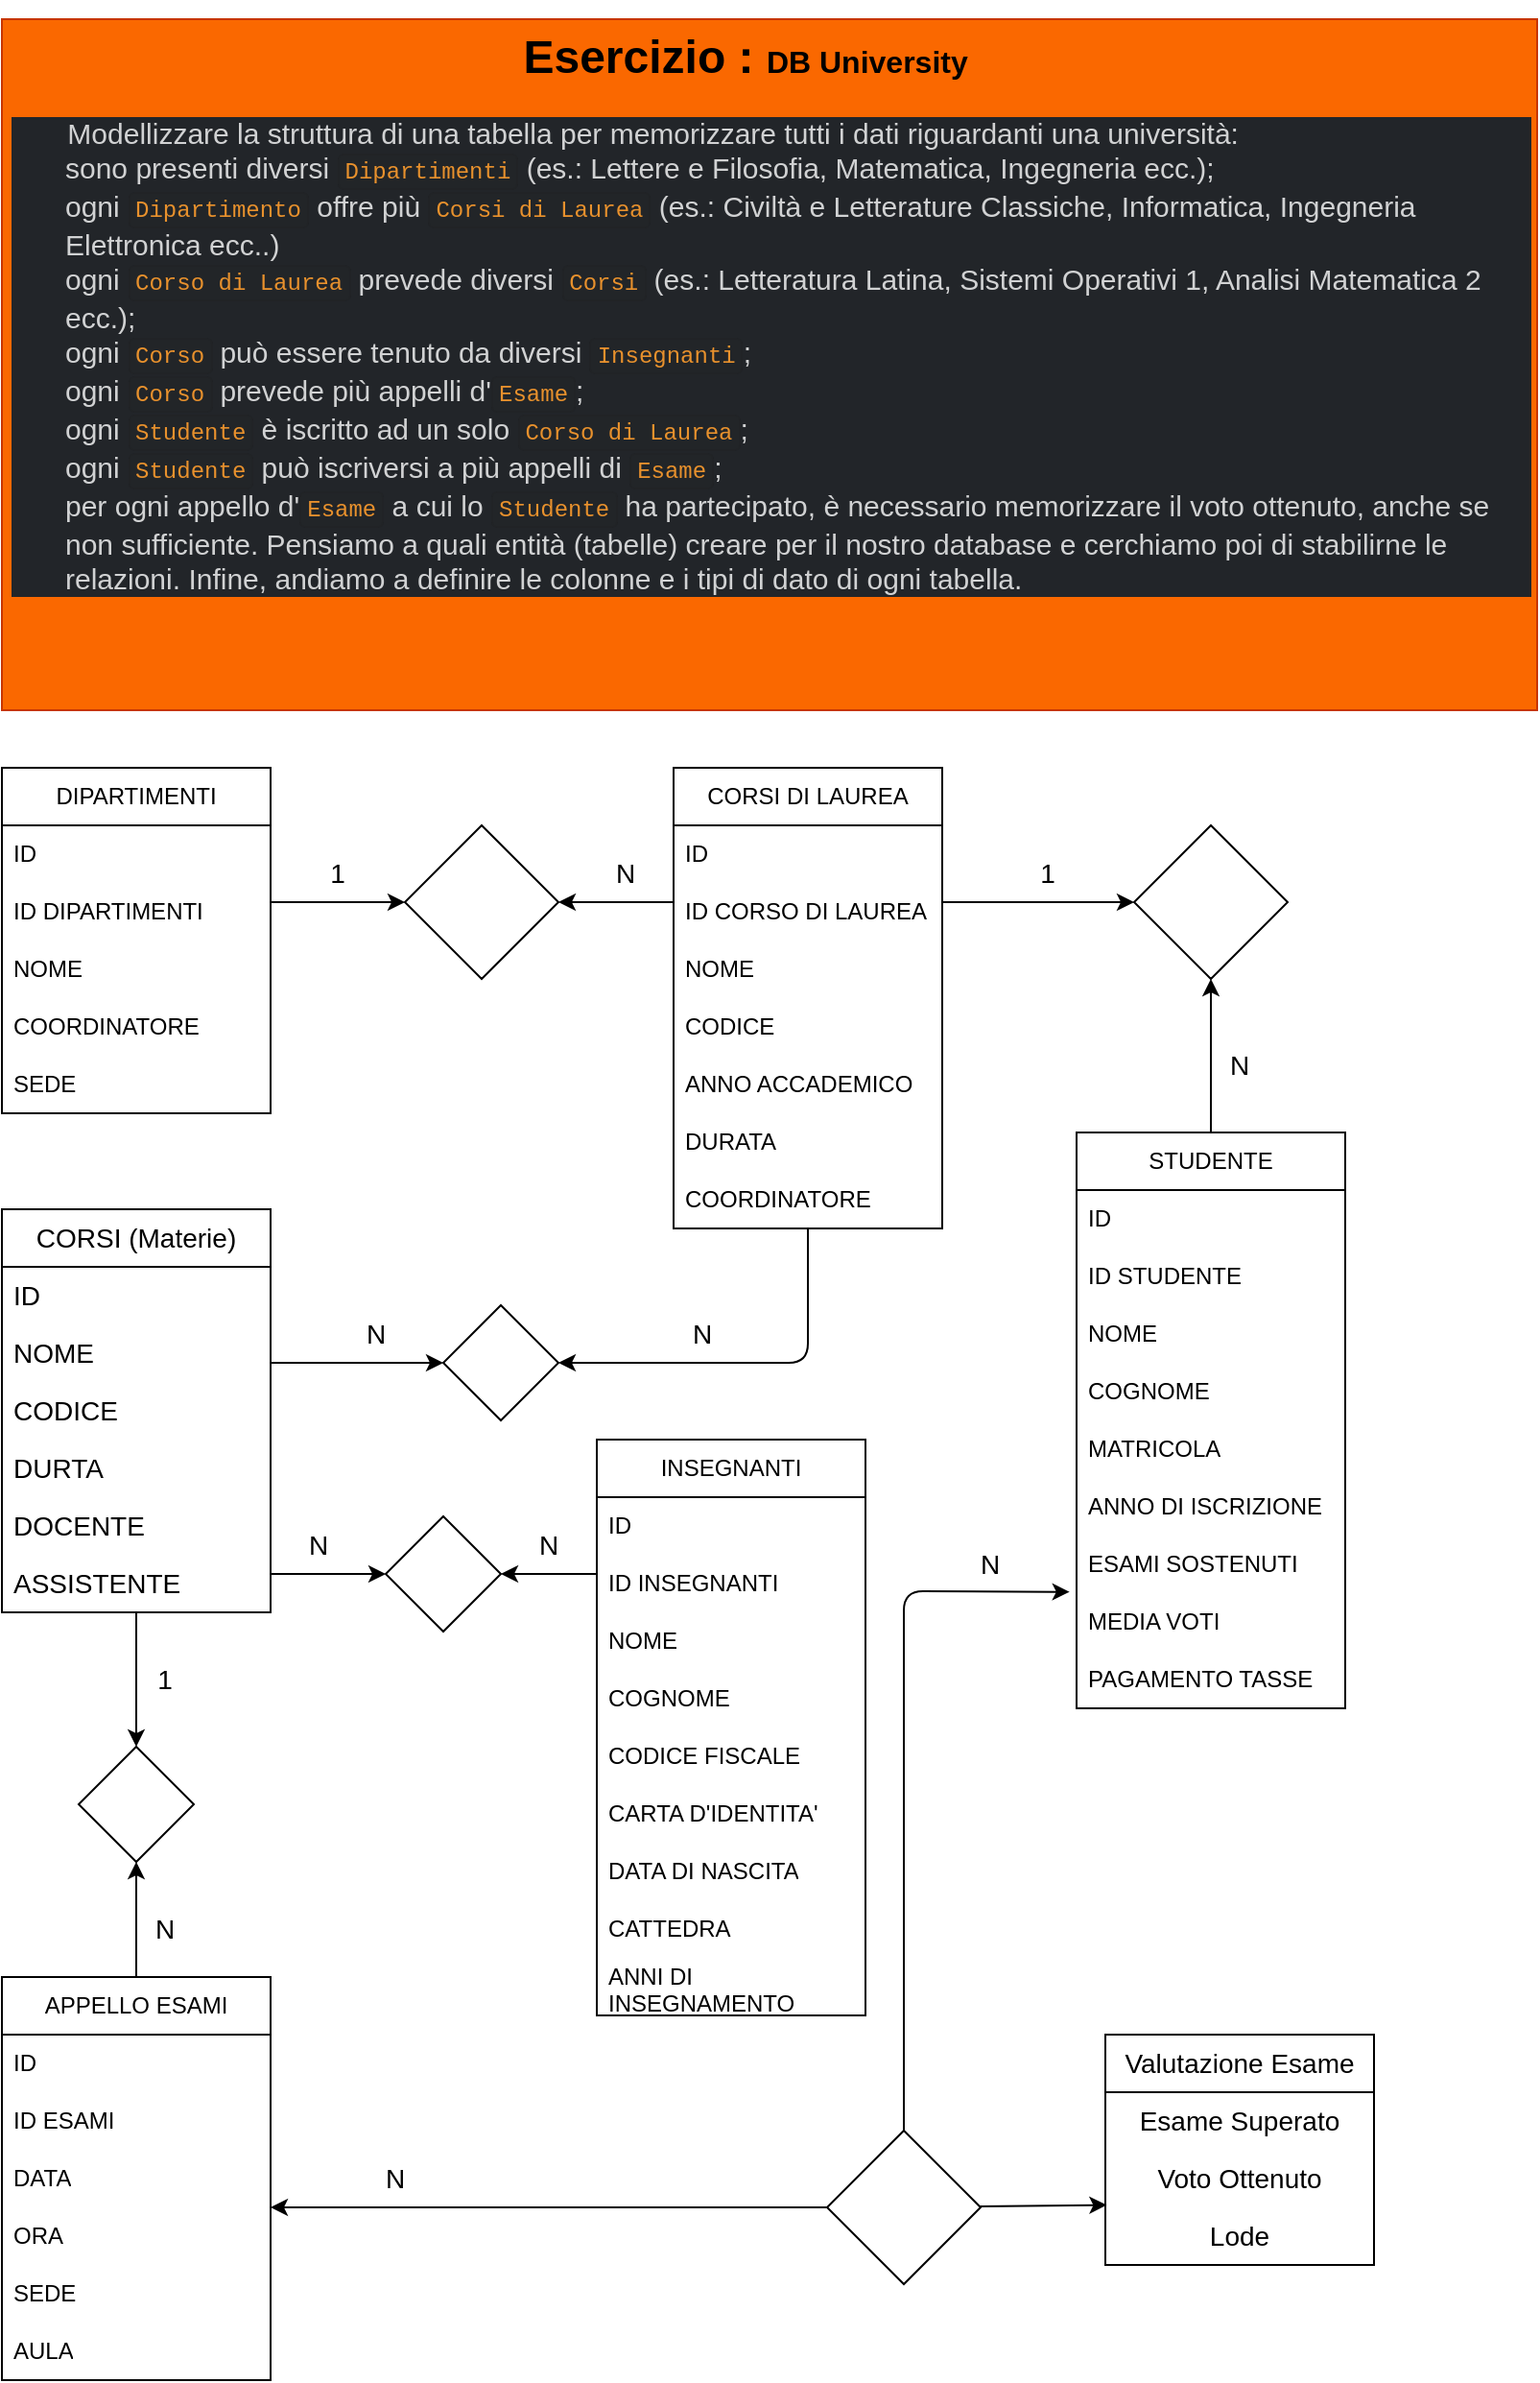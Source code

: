 <mxfile>
    <diagram id="fTMLHT3HFaxz6WOldOXO" name="Pagina-1">
        <mxGraphModel dx="798" dy="1638" grid="1" gridSize="10" guides="1" tooltips="1" connect="1" arrows="1" fold="1" page="1" pageScale="1" pageWidth="827" pageHeight="1169" math="0" shadow="0">
            <root>
                <mxCell id="0"/>
                <mxCell id="1" parent="0"/>
                <mxCell id="81" value="" style="edgeStyle=none;html=1;fontSize=14;" edge="1" parent="1" target="76">
                    <mxGeometry relative="1" as="geometry">
                        <mxPoint x="500" y="80" as="sourcePoint"/>
                        <Array as="points"/>
                    </mxGeometry>
                </mxCell>
                <mxCell id="3" value="CORSI DI LAUREA" style="swimlane;fontStyle=0;childLayout=stackLayout;horizontal=1;startSize=30;horizontalStack=0;resizeParent=1;resizeParentMax=0;resizeLast=0;collapsible=1;marginBottom=0;whiteSpace=wrap;html=1;" vertex="1" parent="1">
                    <mxGeometry x="360" y="10" width="140" height="240" as="geometry">
                        <mxRectangle x="350" y="10" width="150" height="30" as="alternateBounds"/>
                    </mxGeometry>
                </mxCell>
                <mxCell id="21" value="ID&lt;span style=&quot;white-space: pre;&quot;&gt;&#9;&lt;/span&gt;" style="text;strokeColor=none;fillColor=none;align=left;verticalAlign=middle;spacingLeft=4;spacingRight=4;overflow=hidden;points=[[0,0.5],[1,0.5]];portConstraint=eastwest;rotatable=0;whiteSpace=wrap;html=1;" vertex="1" parent="3">
                    <mxGeometry y="30" width="140" height="30" as="geometry"/>
                </mxCell>
                <mxCell id="22" value="ID CORSO DI LAUREA" style="text;strokeColor=none;fillColor=none;align=left;verticalAlign=middle;spacingLeft=4;spacingRight=4;overflow=hidden;points=[[0,0.5],[1,0.5]];portConstraint=eastwest;rotatable=0;whiteSpace=wrap;html=1;" vertex="1" parent="3">
                    <mxGeometry y="60" width="140" height="30" as="geometry"/>
                </mxCell>
                <mxCell id="27" value="NOME" style="text;strokeColor=none;fillColor=none;align=left;verticalAlign=middle;spacingLeft=4;spacingRight=4;overflow=hidden;points=[[0,0.5],[1,0.5]];portConstraint=eastwest;rotatable=0;whiteSpace=wrap;html=1;" vertex="1" parent="3">
                    <mxGeometry y="90" width="140" height="30" as="geometry"/>
                </mxCell>
                <mxCell id="23" value="CODICE" style="text;strokeColor=none;fillColor=none;align=left;verticalAlign=middle;spacingLeft=4;spacingRight=4;overflow=hidden;points=[[0,0.5],[1,0.5]];portConstraint=eastwest;rotatable=0;whiteSpace=wrap;html=1;" vertex="1" parent="3">
                    <mxGeometry y="120" width="140" height="30" as="geometry"/>
                </mxCell>
                <mxCell id="24" value="ANNO ACCADEMICO" style="text;strokeColor=none;fillColor=none;align=left;verticalAlign=middle;spacingLeft=4;spacingRight=4;overflow=hidden;points=[[0,0.5],[1,0.5]];portConstraint=eastwest;rotatable=0;whiteSpace=wrap;html=1;" vertex="1" parent="3">
                    <mxGeometry y="150" width="140" height="30" as="geometry"/>
                </mxCell>
                <mxCell id="25" value="DURATA" style="text;strokeColor=none;fillColor=none;align=left;verticalAlign=middle;spacingLeft=4;spacingRight=4;overflow=hidden;points=[[0,0.5],[1,0.5]];portConstraint=eastwest;rotatable=0;whiteSpace=wrap;html=1;" vertex="1" parent="3">
                    <mxGeometry y="180" width="140" height="30" as="geometry"/>
                </mxCell>
                <mxCell id="26" value="COORDINATORE" style="text;strokeColor=none;fillColor=none;align=left;verticalAlign=middle;spacingLeft=4;spacingRight=4;overflow=hidden;points=[[0,0.5],[1,0.5]];portConstraint=eastwest;rotatable=0;whiteSpace=wrap;html=1;" vertex="1" parent="3">
                    <mxGeometry y="210" width="140" height="30" as="geometry"/>
                </mxCell>
                <mxCell id="72" value="" style="edgeStyle=none;html=1;fontSize=14;" edge="1" parent="1" target="12">
                    <mxGeometry relative="1" as="geometry">
                        <mxPoint x="150" y="80" as="sourcePoint"/>
                        <Array as="points">
                            <mxPoint x="170" y="80"/>
                        </Array>
                    </mxGeometry>
                </mxCell>
                <mxCell id="7" value="DIPARTIMENTI" style="swimlane;fontStyle=0;childLayout=stackLayout;horizontal=1;startSize=30;horizontalStack=0;resizeParent=1;resizeParentMax=0;resizeLast=0;collapsible=1;marginBottom=0;whiteSpace=wrap;html=1;" vertex="1" parent="1">
                    <mxGeometry x="10" y="10" width="140" height="180" as="geometry"/>
                </mxCell>
                <mxCell id="8" value="ID" style="text;strokeColor=none;fillColor=none;align=left;verticalAlign=middle;spacingLeft=4;spacingRight=4;overflow=hidden;points=[[0,0.5],[1,0.5]];portConstraint=eastwest;rotatable=0;whiteSpace=wrap;html=1;" vertex="1" parent="7">
                    <mxGeometry y="30" width="140" height="30" as="geometry"/>
                </mxCell>
                <mxCell id="9" value="ID DIPARTIMENTI" style="text;strokeColor=none;fillColor=none;align=left;verticalAlign=middle;spacingLeft=4;spacingRight=4;overflow=hidden;points=[[0,0.5],[1,0.5]];portConstraint=eastwest;rotatable=0;whiteSpace=wrap;html=1;" vertex="1" parent="7">
                    <mxGeometry y="60" width="140" height="30" as="geometry"/>
                </mxCell>
                <mxCell id="10" value="NOME&lt;span style=&quot;white-space: pre;&quot;&gt;&#9;&lt;span style=&quot;white-space: pre;&quot;&gt;&#9;&lt;/span&gt;&lt;/span&gt;" style="text;strokeColor=none;fillColor=none;align=left;verticalAlign=middle;spacingLeft=4;spacingRight=4;overflow=hidden;points=[[0,0.5],[1,0.5]];portConstraint=eastwest;rotatable=0;whiteSpace=wrap;html=1;" vertex="1" parent="7">
                    <mxGeometry y="90" width="140" height="30" as="geometry"/>
                </mxCell>
                <mxCell id="5" value="COORDINATORE" style="text;strokeColor=none;fillColor=none;align=left;verticalAlign=middle;spacingLeft=4;spacingRight=4;overflow=hidden;points=[[0,0.5],[1,0.5]];portConstraint=eastwest;rotatable=0;whiteSpace=wrap;html=1;" vertex="1" parent="7">
                    <mxGeometry y="120" width="140" height="30" as="geometry"/>
                </mxCell>
                <mxCell id="6" value="SEDE" style="text;strokeColor=none;fillColor=none;align=left;verticalAlign=middle;spacingLeft=4;spacingRight=4;overflow=hidden;points=[[0,0.5],[1,0.5]];portConstraint=eastwest;rotatable=0;whiteSpace=wrap;html=1;" vertex="1" parent="7">
                    <mxGeometry y="150" width="140" height="30" as="geometry"/>
                </mxCell>
                <mxCell id="12" value="" style="rhombus;whiteSpace=wrap;html=1;" vertex="1" parent="1">
                    <mxGeometry x="220" y="40" width="80" height="80" as="geometry"/>
                </mxCell>
                <mxCell id="14" value="INSEGNANTI" style="swimlane;fontStyle=0;childLayout=stackLayout;horizontal=1;startSize=30;horizontalStack=0;resizeParent=1;resizeParentMax=0;resizeLast=0;collapsible=1;marginBottom=0;whiteSpace=wrap;html=1;" vertex="1" parent="1">
                    <mxGeometry x="320" y="360" width="140" height="300" as="geometry"/>
                </mxCell>
                <mxCell id="15" value="ID" style="text;strokeColor=none;fillColor=none;align=left;verticalAlign=middle;spacingLeft=4;spacingRight=4;overflow=hidden;points=[[0,0.5],[1,0.5]];portConstraint=eastwest;rotatable=0;whiteSpace=wrap;html=1;" vertex="1" parent="14">
                    <mxGeometry y="30" width="140" height="30" as="geometry"/>
                </mxCell>
                <mxCell id="16" value="ID INSEGNANTI" style="text;strokeColor=none;fillColor=none;align=left;verticalAlign=middle;spacingLeft=4;spacingRight=4;overflow=hidden;points=[[0,0.5],[1,0.5]];portConstraint=eastwest;rotatable=0;whiteSpace=wrap;html=1;" vertex="1" parent="14">
                    <mxGeometry y="60" width="140" height="30" as="geometry"/>
                </mxCell>
                <mxCell id="17" value="NOME" style="text;strokeColor=none;fillColor=none;align=left;verticalAlign=middle;spacingLeft=4;spacingRight=4;overflow=hidden;points=[[0,0.5],[1,0.5]];portConstraint=eastwest;rotatable=0;whiteSpace=wrap;html=1;" vertex="1" parent="14">
                    <mxGeometry y="90" width="140" height="30" as="geometry"/>
                </mxCell>
                <mxCell id="4" value="COGNOME" style="text;strokeColor=none;fillColor=none;align=left;verticalAlign=middle;spacingLeft=4;spacingRight=4;overflow=hidden;points=[[0,0.5],[1,0.5]];portConstraint=eastwest;rotatable=0;whiteSpace=wrap;html=1;" vertex="1" parent="14">
                    <mxGeometry y="120" width="140" height="30" as="geometry"/>
                </mxCell>
                <mxCell id="28" value="CODICE FISCALE" style="text;strokeColor=none;fillColor=none;align=left;verticalAlign=middle;spacingLeft=4;spacingRight=4;overflow=hidden;points=[[0,0.5],[1,0.5]];portConstraint=eastwest;rotatable=0;whiteSpace=wrap;html=1;" vertex="1" parent="14">
                    <mxGeometry y="150" width="140" height="30" as="geometry"/>
                </mxCell>
                <mxCell id="29" value="CARTA D'IDENTITA'" style="text;strokeColor=none;fillColor=none;align=left;verticalAlign=middle;spacingLeft=4;spacingRight=4;overflow=hidden;points=[[0,0.5],[1,0.5]];portConstraint=eastwest;rotatable=0;whiteSpace=wrap;html=1;" vertex="1" parent="14">
                    <mxGeometry y="180" width="140" height="30" as="geometry"/>
                </mxCell>
                <mxCell id="30" value="DATA DI NASCITA" style="text;strokeColor=none;fillColor=none;align=left;verticalAlign=middle;spacingLeft=4;spacingRight=4;overflow=hidden;points=[[0,0.5],[1,0.5]];portConstraint=eastwest;rotatable=0;whiteSpace=wrap;html=1;" vertex="1" parent="14">
                    <mxGeometry y="210" width="140" height="30" as="geometry"/>
                </mxCell>
                <mxCell id="31" value="CATTEDRA" style="text;strokeColor=none;fillColor=none;align=left;verticalAlign=middle;spacingLeft=4;spacingRight=4;overflow=hidden;points=[[0,0.5],[1,0.5]];portConstraint=eastwest;rotatable=0;whiteSpace=wrap;html=1;" vertex="1" parent="14">
                    <mxGeometry y="240" width="140" height="30" as="geometry"/>
                </mxCell>
                <mxCell id="32" value="ANNI DI INSEGNAMENTO" style="text;strokeColor=none;fillColor=none;align=left;verticalAlign=middle;spacingLeft=4;spacingRight=4;overflow=hidden;points=[[0,0.5],[1,0.5]];portConstraint=eastwest;rotatable=0;whiteSpace=wrap;html=1;" vertex="1" parent="14">
                    <mxGeometry y="270" width="140" height="30" as="geometry"/>
                </mxCell>
                <mxCell id="107" value="" style="edgeStyle=none;html=1;fontSize=14;" edge="1" parent="1" source="34" target="105">
                    <mxGeometry relative="1" as="geometry"/>
                </mxCell>
                <mxCell id="34" value="APPELLO ESAMI" style="swimlane;fontStyle=0;childLayout=stackLayout;horizontal=1;startSize=30;horizontalStack=0;resizeParent=1;resizeParentMax=0;resizeLast=0;collapsible=1;marginBottom=0;whiteSpace=wrap;html=1;" vertex="1" parent="1">
                    <mxGeometry x="10" y="640" width="140" height="210" as="geometry"/>
                </mxCell>
                <mxCell id="35" value="ID" style="text;strokeColor=none;fillColor=none;align=left;verticalAlign=middle;spacingLeft=4;spacingRight=4;overflow=hidden;points=[[0,0.5],[1,0.5]];portConstraint=eastwest;rotatable=0;whiteSpace=wrap;html=1;" vertex="1" parent="34">
                    <mxGeometry y="30" width="140" height="30" as="geometry"/>
                </mxCell>
                <mxCell id="36" value="ID ESAMI" style="text;strokeColor=none;fillColor=none;align=left;verticalAlign=middle;spacingLeft=4;spacingRight=4;overflow=hidden;points=[[0,0.5],[1,0.5]];portConstraint=eastwest;rotatable=0;whiteSpace=wrap;html=1;" vertex="1" parent="34">
                    <mxGeometry y="60" width="140" height="30" as="geometry"/>
                </mxCell>
                <mxCell id="37" value="DATA" style="text;strokeColor=none;fillColor=none;align=left;verticalAlign=middle;spacingLeft=4;spacingRight=4;overflow=hidden;points=[[0,0.5],[1,0.5]];portConstraint=eastwest;rotatable=0;whiteSpace=wrap;html=1;" vertex="1" parent="34">
                    <mxGeometry y="90" width="140" height="30" as="geometry"/>
                </mxCell>
                <mxCell id="38" value="ORA" style="text;strokeColor=none;fillColor=none;align=left;verticalAlign=middle;spacingLeft=4;spacingRight=4;overflow=hidden;points=[[0,0.5],[1,0.5]];portConstraint=eastwest;rotatable=0;whiteSpace=wrap;html=1;" vertex="1" parent="34">
                    <mxGeometry y="120" width="140" height="30" as="geometry"/>
                </mxCell>
                <mxCell id="39" value="SEDE" style="text;strokeColor=none;fillColor=none;align=left;verticalAlign=middle;spacingLeft=4;spacingRight=4;overflow=hidden;points=[[0,0.5],[1,0.5]];portConstraint=eastwest;rotatable=0;whiteSpace=wrap;html=1;" vertex="1" parent="34">
                    <mxGeometry y="150" width="140" height="30" as="geometry"/>
                </mxCell>
                <mxCell id="40" value="AULA" style="text;strokeColor=none;fillColor=none;align=left;verticalAlign=middle;spacingLeft=4;spacingRight=4;overflow=hidden;points=[[0,0.5],[1,0.5]];portConstraint=eastwest;rotatable=0;whiteSpace=wrap;html=1;" vertex="1" parent="34">
                    <mxGeometry y="180" width="140" height="30" as="geometry"/>
                </mxCell>
                <mxCell id="109" value="" style="edgeStyle=none;html=1;fontSize=14;" edge="1" parent="1" source="41" target="76">
                    <mxGeometry relative="1" as="geometry"/>
                </mxCell>
                <mxCell id="41" value="STUDENTE" style="swimlane;fontStyle=0;childLayout=stackLayout;horizontal=1;startSize=30;horizontalStack=0;resizeParent=1;resizeParentMax=0;resizeLast=0;collapsible=1;marginBottom=0;whiteSpace=wrap;html=1;" vertex="1" parent="1">
                    <mxGeometry x="570" y="200" width="140" height="300" as="geometry"/>
                </mxCell>
                <mxCell id="42" value="ID" style="text;strokeColor=none;fillColor=none;align=left;verticalAlign=middle;spacingLeft=4;spacingRight=4;overflow=hidden;points=[[0,0.5],[1,0.5]];portConstraint=eastwest;rotatable=0;whiteSpace=wrap;html=1;" vertex="1" parent="41">
                    <mxGeometry y="30" width="140" height="30" as="geometry"/>
                </mxCell>
                <mxCell id="43" value="ID STUDENTE" style="text;strokeColor=none;fillColor=none;align=left;verticalAlign=middle;spacingLeft=4;spacingRight=4;overflow=hidden;points=[[0,0.5],[1,0.5]];portConstraint=eastwest;rotatable=0;whiteSpace=wrap;html=1;" vertex="1" parent="41">
                    <mxGeometry y="60" width="140" height="30" as="geometry"/>
                </mxCell>
                <mxCell id="44" value="NOME" style="text;strokeColor=none;fillColor=none;align=left;verticalAlign=middle;spacingLeft=4;spacingRight=4;overflow=hidden;points=[[0,0.5],[1,0.5]];portConstraint=eastwest;rotatable=0;whiteSpace=wrap;html=1;" vertex="1" parent="41">
                    <mxGeometry y="90" width="140" height="30" as="geometry"/>
                </mxCell>
                <mxCell id="45" value="COGNOME" style="text;strokeColor=none;fillColor=none;align=left;verticalAlign=middle;spacingLeft=4;spacingRight=4;overflow=hidden;points=[[0,0.5],[1,0.5]];portConstraint=eastwest;rotatable=0;whiteSpace=wrap;html=1;" vertex="1" parent="41">
                    <mxGeometry y="120" width="140" height="30" as="geometry"/>
                </mxCell>
                <mxCell id="46" value="MATRICOLA" style="text;strokeColor=none;fillColor=none;align=left;verticalAlign=middle;spacingLeft=4;spacingRight=4;overflow=hidden;points=[[0,0.5],[1,0.5]];portConstraint=eastwest;rotatable=0;whiteSpace=wrap;html=1;" vertex="1" parent="41">
                    <mxGeometry y="150" width="140" height="30" as="geometry"/>
                </mxCell>
                <mxCell id="47" value="ANNO DI ISCRIZIONE" style="text;strokeColor=none;fillColor=none;align=left;verticalAlign=middle;spacingLeft=4;spacingRight=4;overflow=hidden;points=[[0,0.5],[1,0.5]];portConstraint=eastwest;rotatable=0;whiteSpace=wrap;html=1;" vertex="1" parent="41">
                    <mxGeometry y="180" width="140" height="30" as="geometry"/>
                </mxCell>
                <mxCell id="48" value="ESAMI SOSTENUTI" style="text;strokeColor=none;fillColor=none;align=left;verticalAlign=middle;spacingLeft=4;spacingRight=4;overflow=hidden;points=[[0,0.5],[1,0.5]];portConstraint=eastwest;rotatable=0;whiteSpace=wrap;html=1;" vertex="1" parent="41">
                    <mxGeometry y="210" width="140" height="30" as="geometry"/>
                </mxCell>
                <mxCell id="49" value="MEDIA VOTI" style="text;strokeColor=none;fillColor=none;align=left;verticalAlign=middle;spacingLeft=4;spacingRight=4;overflow=hidden;points=[[0,0.5],[1,0.5]];portConstraint=eastwest;rotatable=0;whiteSpace=wrap;html=1;" vertex="1" parent="41">
                    <mxGeometry y="240" width="140" height="30" as="geometry"/>
                </mxCell>
                <mxCell id="50" value="PAGAMENTO TASSE" style="text;strokeColor=none;fillColor=none;align=left;verticalAlign=middle;spacingLeft=4;spacingRight=4;overflow=hidden;points=[[0,0.5],[1,0.5]];portConstraint=eastwest;rotatable=0;whiteSpace=wrap;html=1;" vertex="1" parent="41">
                    <mxGeometry y="270" width="140" height="30" as="geometry"/>
                </mxCell>
                <mxCell id="51" value="&lt;h1&gt;&amp;nbsp; &amp;nbsp; &amp;nbsp;&lt;span style=&quot;white-space: pre;&quot;&gt;&#9;&lt;/span&gt;&lt;span style=&quot;white-space: pre;&quot;&gt;&#9;&lt;/span&gt;&lt;span style=&quot;white-space: pre;&quot;&gt;&#9;&lt;/span&gt;&lt;span style=&quot;white-space: pre;&quot;&gt;&#9;&lt;/span&gt;&lt;span style=&quot;white-space: pre;&quot;&gt;&#9;&lt;/span&gt;Esercizio : &lt;font style=&quot;font-size: 16px;&quot;&gt;DB University&lt;/font&gt;&lt;/h1&gt;&lt;div class=&quot;p-rich_text_section&quot; style=&quot;box-sizing: inherit; counter-reset: list-0 0 list-1 0 list-2 0 list-3 0 list-4 0 list-5 0 list-6 0 list-7 0 list-8 0 list-9 0; color: rgb(209, 210, 211); font-family: Slack-Lato, Slack-Fractions, appleLogo, sans-serif; font-size: 15px; font-variant-ligatures: common-ligatures; background-color: rgb(34, 37, 41);&quot;&gt;&amp;nbsp; &amp;nbsp; &amp;nbsp; &amp;nbsp;Modellizzare la struttura di una tabella per memorizzare tutti i dati riguardanti una università:&lt;br style=&quot;box-sizing: inherit;&quot;&gt;&lt;/div&gt;&lt;ul data-stringify-type=&quot;unordered-list&quot; class=&quot;p-rich_text_list p-rich_text_list__bullet&quot; data-indent=&quot;0&quot; data-border=&quot;0&quot; style=&quot;box-sizing: inherit; margin: 0px; padding: 0px; list-style-type: none; color: rgb(209, 210, 211); font-family: Slack-Lato, Slack-Fractions, appleLogo, sans-serif; font-size: 15px; font-variant-ligatures: common-ligatures; background-color: rgb(34, 37, 41);&quot;&gt;&lt;li data-stringify-indent=&quot;0&quot; data-stringify-border=&quot;0&quot; style=&quot;box-sizing: inherit; margin-bottom: 0px; list-style-type: none; margin-left: 28px;&quot;&gt;sono presenti diversi&amp;nbsp;&lt;code data-stringify-type=&quot;code&quot; class=&quot;c-mrkdwn__code&quot; style=&quot;box-sizing: inherit; background-color: rgba(var(--sk_foreground_min,29,28,29),0.04); border: 1px solid var(--saf-0); border-radius: 3px; color: rgb(232, 145, 45); padding: 2px 3px 1px; --saf-0:rgba(var(--sk_foreground_low,29,28,29),0.13); overflow-wrap: break-word; font-size: 12px; font-variant-ligatures: none; line-height: 1.5; tab-size: 4; word-break: normal; font-family: Monaco, Menlo, Consolas, &amp;quot;Courier New&amp;quot;, monospace !important;&quot;&gt;Dipartimenti&lt;/code&gt;&amp;nbsp;(es.: Lettere e Filosofia, Matematica, Ingegneria ecc.);&lt;/li&gt;&lt;li data-stringify-indent=&quot;0&quot; data-stringify-border=&quot;0&quot; style=&quot;box-sizing: inherit; margin-bottom: 0px; list-style-type: none; margin-left: 28px;&quot;&gt;ogni&amp;nbsp;&lt;code data-stringify-type=&quot;code&quot; class=&quot;c-mrkdwn__code&quot; style=&quot;box-sizing: inherit; background-color: rgba(var(--sk_foreground_min,29,28,29),0.04); border: 1px solid var(--saf-0); border-radius: 3px; color: rgb(232, 145, 45); padding: 2px 3px 1px; --saf-0:rgba(var(--sk_foreground_low,29,28,29),0.13); overflow-wrap: break-word; font-size: 12px; font-variant-ligatures: none; line-height: 1.5; tab-size: 4; word-break: normal; font-family: Monaco, Menlo, Consolas, &amp;quot;Courier New&amp;quot;, monospace !important;&quot;&gt;Dipartimento&lt;/code&gt;&amp;nbsp;offre più&amp;nbsp;&lt;code data-stringify-type=&quot;code&quot; class=&quot;c-mrkdwn__code&quot; style=&quot;box-sizing: inherit; background-color: rgba(var(--sk_foreground_min,29,28,29),0.04); border: 1px solid var(--saf-0); border-radius: 3px; color: rgb(232, 145, 45); padding: 2px 3px 1px; --saf-0:rgba(var(--sk_foreground_low,29,28,29),0.13); overflow-wrap: break-word; font-size: 12px; font-variant-ligatures: none; line-height: 1.5; tab-size: 4; word-break: normal; font-family: Monaco, Menlo, Consolas, &amp;quot;Courier New&amp;quot;, monospace !important;&quot;&gt;Corsi di Laurea&lt;/code&gt;&amp;nbsp;(es.: Civiltà e Letterature Classiche, Informatica, Ingegneria Elettronica ecc..)&lt;/li&gt;&lt;li data-stringify-indent=&quot;0&quot; data-stringify-border=&quot;0&quot; style=&quot;box-sizing: inherit; margin-bottom: 0px; list-style-type: none; margin-left: 28px;&quot;&gt;ogni&amp;nbsp;&lt;code data-stringify-type=&quot;code&quot; class=&quot;c-mrkdwn__code&quot; style=&quot;box-sizing: inherit; background-color: rgba(var(--sk_foreground_min,29,28,29),0.04); border: 1px solid var(--saf-0); border-radius: 3px; color: rgb(232, 145, 45); padding: 2px 3px 1px; --saf-0:rgba(var(--sk_foreground_low,29,28,29),0.13); overflow-wrap: break-word; font-size: 12px; font-variant-ligatures: none; line-height: 1.5; tab-size: 4; word-break: normal; font-family: Monaco, Menlo, Consolas, &amp;quot;Courier New&amp;quot;, monospace !important;&quot;&gt;Corso di Laurea&lt;/code&gt;&amp;nbsp;prevede diversi&amp;nbsp;&lt;code data-stringify-type=&quot;code&quot; class=&quot;c-mrkdwn__code&quot; style=&quot;box-sizing: inherit; background-color: rgba(var(--sk_foreground_min,29,28,29),0.04); border: 1px solid var(--saf-0); border-radius: 3px; color: rgb(232, 145, 45); padding: 2px 3px 1px; --saf-0:rgba(var(--sk_foreground_low,29,28,29),0.13); overflow-wrap: break-word; font-size: 12px; font-variant-ligatures: none; line-height: 1.5; tab-size: 4; word-break: normal; font-family: Monaco, Menlo, Consolas, &amp;quot;Courier New&amp;quot;, monospace !important;&quot;&gt;Corsi&lt;/code&gt;&amp;nbsp;(es.: Letteratura Latina, Sistemi Operativi 1, Analisi Matematica 2 ecc.);&lt;/li&gt;&lt;li data-stringify-indent=&quot;0&quot; data-stringify-border=&quot;0&quot; style=&quot;box-sizing: inherit; margin-bottom: 0px; list-style-type: none; margin-left: 28px;&quot;&gt;ogni&amp;nbsp;&lt;code data-stringify-type=&quot;code&quot; class=&quot;c-mrkdwn__code&quot; style=&quot;box-sizing: inherit; background-color: rgba(var(--sk_foreground_min,29,28,29),0.04); border: 1px solid var(--saf-0); border-radius: 3px; color: rgb(232, 145, 45); padding: 2px 3px 1px; --saf-0:rgba(var(--sk_foreground_low,29,28,29),0.13); overflow-wrap: break-word; font-size: 12px; font-variant-ligatures: none; line-height: 1.5; tab-size: 4; word-break: normal; font-family: Monaco, Menlo, Consolas, &amp;quot;Courier New&amp;quot;, monospace !important;&quot;&gt;Corso&lt;/code&gt;&amp;nbsp;può essere tenuto da diversi&amp;nbsp;&lt;code data-stringify-type=&quot;code&quot; class=&quot;c-mrkdwn__code&quot; style=&quot;box-sizing: inherit; background-color: rgba(var(--sk_foreground_min,29,28,29),0.04); border: 1px solid var(--saf-0); border-radius: 3px; color: rgb(232, 145, 45); padding: 2px 3px 1px; --saf-0:rgba(var(--sk_foreground_low,29,28,29),0.13); overflow-wrap: break-word; font-size: 12px; font-variant-ligatures: none; line-height: 1.5; tab-size: 4; word-break: normal; font-family: Monaco, Menlo, Consolas, &amp;quot;Courier New&amp;quot;, monospace !important;&quot;&gt;Insegnanti&lt;/code&gt;;&lt;/li&gt;&lt;li data-stringify-indent=&quot;0&quot; data-stringify-border=&quot;0&quot; style=&quot;box-sizing: inherit; margin-bottom: 0px; list-style-type: none; margin-left: 28px;&quot;&gt;ogni&amp;nbsp;&lt;code data-stringify-type=&quot;code&quot; class=&quot;c-mrkdwn__code&quot; style=&quot;box-sizing: inherit; background-color: rgba(var(--sk_foreground_min,29,28,29),0.04); border: 1px solid var(--saf-0); border-radius: 3px; color: rgb(232, 145, 45); padding: 2px 3px 1px; --saf-0:rgba(var(--sk_foreground_low,29,28,29),0.13); overflow-wrap: break-word; font-size: 12px; font-variant-ligatures: none; line-height: 1.5; tab-size: 4; word-break: normal; font-family: Monaco, Menlo, Consolas, &amp;quot;Courier New&amp;quot;, monospace !important;&quot;&gt;Corso&lt;/code&gt;&amp;nbsp;prevede più appelli d'&lt;code data-stringify-type=&quot;code&quot; class=&quot;c-mrkdwn__code&quot; style=&quot;box-sizing: inherit; background-color: rgba(var(--sk_foreground_min,29,28,29),0.04); border: 1px solid var(--saf-0); border-radius: 3px; color: rgb(232, 145, 45); padding: 2px 3px 1px; --saf-0:rgba(var(--sk_foreground_low,29,28,29),0.13); overflow-wrap: break-word; font-size: 12px; font-variant-ligatures: none; line-height: 1.5; tab-size: 4; word-break: normal; font-family: Monaco, Menlo, Consolas, &amp;quot;Courier New&amp;quot;, monospace !important;&quot;&gt;Esame&lt;/code&gt;;&lt;/li&gt;&lt;li data-stringify-indent=&quot;0&quot; data-stringify-border=&quot;0&quot; style=&quot;box-sizing: inherit; margin-bottom: 0px; list-style-type: none; margin-left: 28px;&quot;&gt;ogni&amp;nbsp;&lt;code data-stringify-type=&quot;code&quot; class=&quot;c-mrkdwn__code&quot; style=&quot;box-sizing: inherit; background-color: rgba(var(--sk_foreground_min,29,28,29),0.04); border: 1px solid var(--saf-0); border-radius: 3px; color: rgb(232, 145, 45); padding: 2px 3px 1px; --saf-0:rgba(var(--sk_foreground_low,29,28,29),0.13); overflow-wrap: break-word; font-size: 12px; font-variant-ligatures: none; line-height: 1.5; tab-size: 4; word-break: normal; font-family: Monaco, Menlo, Consolas, &amp;quot;Courier New&amp;quot;, monospace !important;&quot;&gt;Studente&lt;/code&gt;&amp;nbsp;è iscritto ad un solo&amp;nbsp;&lt;code data-stringify-type=&quot;code&quot; class=&quot;c-mrkdwn__code&quot; style=&quot;box-sizing: inherit; background-color: rgba(var(--sk_foreground_min,29,28,29),0.04); border: 1px solid var(--saf-0); border-radius: 3px; color: rgb(232, 145, 45); padding: 2px 3px 1px; --saf-0:rgba(var(--sk_foreground_low,29,28,29),0.13); overflow-wrap: break-word; font-size: 12px; font-variant-ligatures: none; line-height: 1.5; tab-size: 4; word-break: normal; font-family: Monaco, Menlo, Consolas, &amp;quot;Courier New&amp;quot;, monospace !important;&quot;&gt;Corso di Laurea&lt;/code&gt;;&lt;/li&gt;&lt;li data-stringify-indent=&quot;0&quot; data-stringify-border=&quot;0&quot; style=&quot;box-sizing: inherit; margin-bottom: 0px; list-style-type: none; margin-left: 28px;&quot;&gt;ogni&amp;nbsp;&lt;code data-stringify-type=&quot;code&quot; class=&quot;c-mrkdwn__code&quot; style=&quot;box-sizing: inherit; background-color: rgba(var(--sk_foreground_min,29,28,29),0.04); border: 1px solid var(--saf-0); border-radius: 3px; color: rgb(232, 145, 45); padding: 2px 3px 1px; --saf-0:rgba(var(--sk_foreground_low,29,28,29),0.13); overflow-wrap: break-word; font-size: 12px; font-variant-ligatures: none; line-height: 1.5; tab-size: 4; word-break: normal; font-family: Monaco, Menlo, Consolas, &amp;quot;Courier New&amp;quot;, monospace !important;&quot;&gt;Studente&lt;/code&gt;&amp;nbsp;può iscriversi a più appelli di&amp;nbsp;&lt;code data-stringify-type=&quot;code&quot; class=&quot;c-mrkdwn__code&quot; style=&quot;box-sizing: inherit; background-color: rgba(var(--sk_foreground_min,29,28,29),0.04); border: 1px solid var(--saf-0); border-radius: 3px; color: rgb(232, 145, 45); padding: 2px 3px 1px; --saf-0:rgba(var(--sk_foreground_low,29,28,29),0.13); overflow-wrap: break-word; font-size: 12px; font-variant-ligatures: none; line-height: 1.5; tab-size: 4; word-break: normal; font-family: Monaco, Menlo, Consolas, &amp;quot;Courier New&amp;quot;, monospace !important;&quot;&gt;Esame&lt;/code&gt;;&lt;/li&gt;&lt;li data-stringify-indent=&quot;0&quot; data-stringify-border=&quot;0&quot; style=&quot;box-sizing: inherit; margin-bottom: 0px; list-style-type: none; margin-left: 28px;&quot;&gt;per ogni appello d'&lt;code data-stringify-type=&quot;code&quot; class=&quot;c-mrkdwn__code&quot; style=&quot;box-sizing: inherit; background-color: rgba(var(--sk_foreground_min,29,28,29),0.04); border: 1px solid var(--saf-0); border-radius: 3px; color: rgb(232, 145, 45); padding: 2px 3px 1px; --saf-0:rgba(var(--sk_foreground_low,29,28,29),0.13); overflow-wrap: break-word; font-size: 12px; font-variant-ligatures: none; line-height: 1.5; tab-size: 4; word-break: normal; font-family: Monaco, Menlo, Consolas, &amp;quot;Courier New&amp;quot;, monospace !important;&quot;&gt;Esame&lt;/code&gt;&amp;nbsp;a cui lo&amp;nbsp;&lt;code data-stringify-type=&quot;code&quot; class=&quot;c-mrkdwn__code&quot; style=&quot;box-sizing: inherit; background-color: rgba(var(--sk_foreground_min,29,28,29),0.04); border: 1px solid var(--saf-0); border-radius: 3px; color: rgb(232, 145, 45); padding: 2px 3px 1px; --saf-0:rgba(var(--sk_foreground_low,29,28,29),0.13); overflow-wrap: break-word; font-size: 12px; font-variant-ligatures: none; line-height: 1.5; tab-size: 4; word-break: normal; font-family: Monaco, Menlo, Consolas, &amp;quot;Courier New&amp;quot;, monospace !important;&quot;&gt;Studente&lt;/code&gt;&amp;nbsp;ha partecipato, è necessario memorizzare il voto ottenuto, anche se non sufficiente. Pensiamo a quali entità (tabelle) creare per il nostro database e cerchiamo poi di stabilirne le relazioni. Infine, andiamo a definire le colonne e i tipi di dato di ogni tabella.&lt;/li&gt;&lt;/ul&gt;" style="text;html=1;spacing=5;spacingTop=-20;whiteSpace=wrap;overflow=hidden;rounded=0;fillColor=#fa6800;strokeColor=#C73500;fontColor=#000000;" vertex="1" parent="1">
                    <mxGeometry x="10" y="-380" width="800" height="360" as="geometry"/>
                </mxCell>
                <mxCell id="66" value="Valutazione Esame" style="swimlane;fontStyle=0;childLayout=stackLayout;horizontal=1;startSize=30;horizontalStack=0;resizeParent=1;resizeParentMax=0;resizeLast=0;collapsible=1;marginBottom=0;whiteSpace=wrap;html=1;fontSize=14;" vertex="1" parent="1">
                    <mxGeometry x="585" y="670" width="140" height="120" as="geometry"/>
                </mxCell>
                <mxCell id="67" value="Esame Superato" style="text;strokeColor=none;fillColor=none;align=center;verticalAlign=middle;spacingLeft=4;spacingRight=4;overflow=hidden;points=[[0,0.5],[1,0.5]];portConstraint=eastwest;rotatable=0;whiteSpace=wrap;html=1;fontSize=14;opacity=0;" vertex="1" parent="66">
                    <mxGeometry y="30" width="140" height="30" as="geometry"/>
                </mxCell>
                <mxCell id="68" value="Voto Ottenuto" style="text;strokeColor=none;fillColor=none;align=center;verticalAlign=middle;spacingLeft=4;spacingRight=4;overflow=hidden;points=[[0,0.5],[1,0.5]];portConstraint=eastwest;rotatable=0;whiteSpace=wrap;html=1;fontSize=14;opacity=0;" vertex="1" parent="66">
                    <mxGeometry y="60" width="140" height="30" as="geometry"/>
                </mxCell>
                <mxCell id="69" value="Lode" style="text;strokeColor=none;fillColor=none;align=center;verticalAlign=middle;spacingLeft=4;spacingRight=4;overflow=hidden;points=[[0,0.5],[1,0.5]];portConstraint=eastwest;rotatable=0;whiteSpace=wrap;html=1;fontSize=14;opacity=0;" vertex="1" parent="66">
                    <mxGeometry y="90" width="140" height="30" as="geometry"/>
                </mxCell>
                <mxCell id="74" value="1" style="text;html=1;strokeColor=none;fillColor=none;align=center;verticalAlign=middle;whiteSpace=wrap;rounded=0;fontSize=14;" vertex="1" parent="1">
                    <mxGeometry x="170" y="50" width="30" height="30" as="geometry"/>
                </mxCell>
                <mxCell id="75" value="N" style="text;html=1;strokeColor=none;fillColor=none;align=center;verticalAlign=middle;whiteSpace=wrap;rounded=0;fontSize=14;" vertex="1" parent="1">
                    <mxGeometry x="320" y="50" width="30" height="30" as="geometry"/>
                </mxCell>
                <mxCell id="76" value="" style="rhombus;whiteSpace=wrap;html=1;fontSize=14;" vertex="1" parent="1">
                    <mxGeometry x="600" y="40" width="80" height="80" as="geometry"/>
                </mxCell>
                <mxCell id="106" value="" style="edgeStyle=none;html=1;fontSize=14;" edge="1" parent="1" source="77" target="105">
                    <mxGeometry relative="1" as="geometry"/>
                </mxCell>
                <mxCell id="77" value="CORSI (Materie)" style="swimlane;fontStyle=0;childLayout=stackLayout;horizontal=1;startSize=30;horizontalStack=0;resizeParent=1;resizeParentMax=0;resizeLast=0;collapsible=1;marginBottom=0;whiteSpace=wrap;html=1;fontSize=14;" vertex="1" parent="1">
                    <mxGeometry x="10" y="240" width="140" height="210" as="geometry"/>
                </mxCell>
                <mxCell id="78" value="ID" style="text;strokeColor=none;fillColor=none;align=left;verticalAlign=middle;spacingLeft=4;spacingRight=4;overflow=hidden;points=[[0,0.5],[1,0.5]];portConstraint=eastwest;rotatable=0;whiteSpace=wrap;html=1;fontSize=14;" vertex="1" parent="77">
                    <mxGeometry y="30" width="140" height="30" as="geometry"/>
                </mxCell>
                <mxCell id="80" value="NOME" style="text;strokeColor=none;fillColor=none;align=left;verticalAlign=middle;spacingLeft=4;spacingRight=4;overflow=hidden;points=[[0,0.5],[1,0.5]];portConstraint=eastwest;rotatable=0;whiteSpace=wrap;html=1;fontSize=14;" vertex="1" parent="77">
                    <mxGeometry y="60" width="140" height="30" as="geometry"/>
                </mxCell>
                <mxCell id="84" value="CODICE" style="text;strokeColor=none;fillColor=none;align=left;verticalAlign=middle;spacingLeft=4;spacingRight=4;overflow=hidden;points=[[0,0.5],[1,0.5]];portConstraint=eastwest;rotatable=0;whiteSpace=wrap;html=1;fontSize=14;" vertex="1" parent="77">
                    <mxGeometry y="90" width="140" height="30" as="geometry"/>
                </mxCell>
                <mxCell id="85" value="DURTA" style="text;strokeColor=none;fillColor=none;align=left;verticalAlign=middle;spacingLeft=4;spacingRight=4;overflow=hidden;points=[[0,0.5],[1,0.5]];portConstraint=eastwest;rotatable=0;whiteSpace=wrap;html=1;fontSize=14;" vertex="1" parent="77">
                    <mxGeometry y="120" width="140" height="30" as="geometry"/>
                </mxCell>
                <mxCell id="83" value="DOCENTE" style="text;strokeColor=none;fillColor=none;align=left;verticalAlign=middle;spacingLeft=4;spacingRight=4;overflow=hidden;points=[[0,0.5],[1,0.5]];portConstraint=eastwest;rotatable=0;whiteSpace=wrap;html=1;fontSize=14;" vertex="1" parent="77">
                    <mxGeometry y="150" width="140" height="30" as="geometry"/>
                </mxCell>
                <mxCell id="86" value="ASSISTENTE" style="text;strokeColor=none;fillColor=none;align=left;verticalAlign=middle;spacingLeft=4;spacingRight=4;overflow=hidden;points=[[0,0.5],[1,0.5]];portConstraint=eastwest;rotatable=0;whiteSpace=wrap;html=1;fontSize=14;" vertex="1" parent="77">
                    <mxGeometry y="180" width="140" height="30" as="geometry"/>
                </mxCell>
                <mxCell id="87" value="" style="rhombus;whiteSpace=wrap;html=1;fontSize=14;" vertex="1" parent="1">
                    <mxGeometry x="240" y="290" width="60" height="60" as="geometry"/>
                </mxCell>
                <mxCell id="98" value="" style="rhombus;whiteSpace=wrap;html=1;fontSize=14;" vertex="1" parent="1">
                    <mxGeometry x="210" y="400" width="60" height="60" as="geometry"/>
                </mxCell>
                <mxCell id="127" style="edgeStyle=none;html=1;fontSize=14;" edge="1" parent="1" source="102">
                    <mxGeometry relative="1" as="geometry">
                        <mxPoint x="150" y="760" as="targetPoint"/>
                    </mxGeometry>
                </mxCell>
                <mxCell id="128" style="edgeStyle=none;html=1;entryX=-0.026;entryY=-0.022;entryDx=0;entryDy=0;entryPerimeter=0;fontSize=14;" edge="1" parent="1" source="102" target="49">
                    <mxGeometry relative="1" as="geometry">
                        <Array as="points">
                            <mxPoint x="480" y="439"/>
                        </Array>
                    </mxGeometry>
                </mxCell>
                <mxCell id="129" style="edgeStyle=none;html=1;fontSize=14;entryX=0.005;entryY=-0.04;entryDx=0;entryDy=0;entryPerimeter=0;" edge="1" parent="1" source="102" target="69">
                    <mxGeometry relative="1" as="geometry">
                        <mxPoint x="580" y="760" as="targetPoint"/>
                    </mxGeometry>
                </mxCell>
                <mxCell id="102" value="" style="rhombus;whiteSpace=wrap;html=1;fontSize=14;" vertex="1" parent="1">
                    <mxGeometry x="440" y="720" width="80" height="80" as="geometry"/>
                </mxCell>
                <mxCell id="105" value="" style="rhombus;whiteSpace=wrap;html=1;fontSize=14;" vertex="1" parent="1">
                    <mxGeometry x="50" y="520" width="60" height="60" as="geometry"/>
                </mxCell>
                <mxCell id="110" style="edgeStyle=none;html=1;entryX=1;entryY=0.5;entryDx=0;entryDy=0;fontSize=14;" edge="1" parent="1" target="12">
                    <mxGeometry relative="1" as="geometry">
                        <mxPoint x="360" y="80" as="sourcePoint"/>
                    </mxGeometry>
                </mxCell>
                <mxCell id="113" value="1" style="text;html=1;strokeColor=none;fillColor=none;align=center;verticalAlign=middle;whiteSpace=wrap;rounded=0;fontSize=14;" vertex="1" parent="1">
                    <mxGeometry x="540" y="50" width="30" height="30" as="geometry"/>
                </mxCell>
                <mxCell id="114" value="N" style="text;html=1;strokeColor=none;fillColor=none;align=center;verticalAlign=middle;whiteSpace=wrap;rounded=0;fontSize=14;" vertex="1" parent="1">
                    <mxGeometry x="640" y="150" width="30" height="30" as="geometry"/>
                </mxCell>
                <mxCell id="116" style="edgeStyle=none;html=1;fontSize=14;" edge="1" parent="1" source="26" target="87">
                    <mxGeometry relative="1" as="geometry">
                        <Array as="points">
                            <mxPoint x="430" y="320"/>
                        </Array>
                    </mxGeometry>
                </mxCell>
                <mxCell id="117" style="edgeStyle=none;html=1;entryX=0;entryY=0.5;entryDx=0;entryDy=0;fontSize=14;" edge="1" parent="1" target="87">
                    <mxGeometry relative="1" as="geometry">
                        <mxPoint x="150" y="320" as="sourcePoint"/>
                    </mxGeometry>
                </mxCell>
                <mxCell id="118" value="N" style="text;html=1;strokeColor=none;fillColor=none;align=center;verticalAlign=middle;whiteSpace=wrap;rounded=0;fontSize=14;" vertex="1" parent="1">
                    <mxGeometry x="360" y="290" width="30" height="30" as="geometry"/>
                </mxCell>
                <mxCell id="119" value="N" style="text;html=1;strokeColor=none;fillColor=none;align=center;verticalAlign=middle;whiteSpace=wrap;rounded=0;fontSize=14;" vertex="1" parent="1">
                    <mxGeometry x="190" y="290" width="30" height="30" as="geometry"/>
                </mxCell>
                <mxCell id="125" style="edgeStyle=none;html=1;entryX=0;entryY=0.5;entryDx=0;entryDy=0;fontSize=14;" edge="1" parent="1" target="98">
                    <mxGeometry relative="1" as="geometry">
                        <mxPoint x="150" y="430" as="sourcePoint"/>
                    </mxGeometry>
                </mxCell>
                <mxCell id="126" style="edgeStyle=none;html=1;entryX=1;entryY=0.5;entryDx=0;entryDy=0;fontSize=14;" edge="1" parent="1" target="98">
                    <mxGeometry relative="1" as="geometry">
                        <mxPoint x="320" y="430" as="sourcePoint"/>
                    </mxGeometry>
                </mxCell>
                <mxCell id="130" value="N" style="text;html=1;strokeColor=none;fillColor=none;align=center;verticalAlign=middle;whiteSpace=wrap;rounded=0;fontSize=14;" vertex="1" parent="1">
                    <mxGeometry x="200" y="730" width="30" height="30" as="geometry"/>
                </mxCell>
                <mxCell id="131" value="N" style="text;html=1;strokeColor=none;fillColor=none;align=center;verticalAlign=middle;whiteSpace=wrap;rounded=0;fontSize=14;" vertex="1" parent="1">
                    <mxGeometry x="80" y="600" width="30" height="30" as="geometry"/>
                </mxCell>
                <mxCell id="132" value="1" style="text;html=1;strokeColor=none;fillColor=none;align=center;verticalAlign=middle;whiteSpace=wrap;rounded=0;fontSize=14;" vertex="1" parent="1">
                    <mxGeometry x="80" y="470" width="30" height="30" as="geometry"/>
                </mxCell>
                <mxCell id="133" value="N" style="text;html=1;strokeColor=none;fillColor=none;align=center;verticalAlign=middle;whiteSpace=wrap;rounded=0;fontSize=14;" vertex="1" parent="1">
                    <mxGeometry x="160" y="400" width="30" height="30" as="geometry"/>
                </mxCell>
                <mxCell id="134" value="N" style="text;html=1;strokeColor=none;fillColor=none;align=center;verticalAlign=middle;whiteSpace=wrap;rounded=0;fontSize=14;" vertex="1" parent="1">
                    <mxGeometry x="280" y="400" width="30" height="30" as="geometry"/>
                </mxCell>
                <mxCell id="135" value="N" style="text;html=1;strokeColor=none;fillColor=none;align=center;verticalAlign=middle;whiteSpace=wrap;rounded=0;fontSize=14;" vertex="1" parent="1">
                    <mxGeometry x="510" y="410" width="30" height="30" as="geometry"/>
                </mxCell>
            </root>
        </mxGraphModel>
    </diagram>
</mxfile>